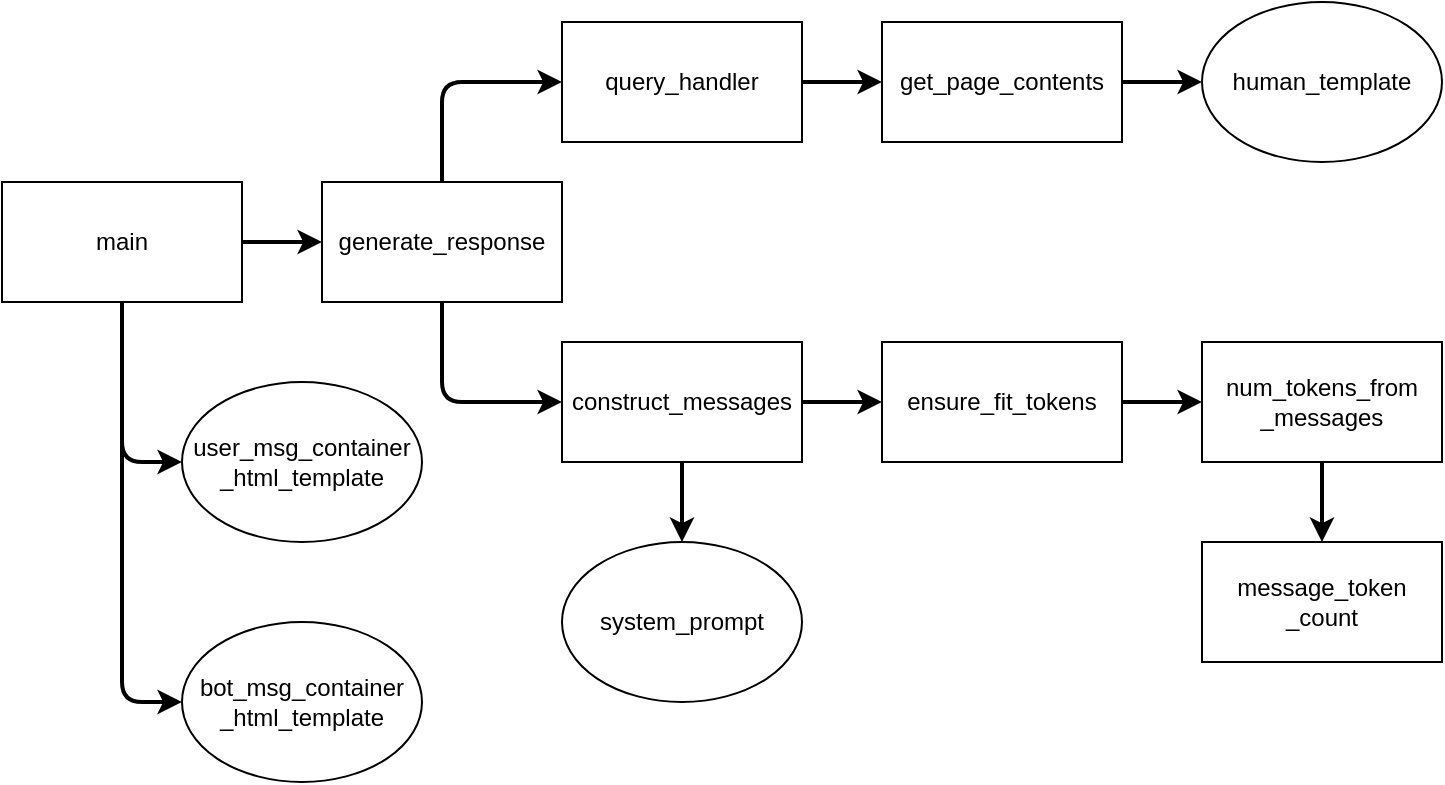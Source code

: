 <mxfile>
    <diagram id="kOA8Pmy_QsCBUqn5ZgrS" name="Page-1">
        <mxGraphModel dx="1130" dy="797" grid="1" gridSize="10" guides="1" tooltips="1" connect="1" arrows="1" fold="1" page="1" pageScale="1" pageWidth="850" pageHeight="1100" background="#ffffff" math="0" shadow="0">
            <root>
                <mxCell id="0"/>
                <mxCell id="1" parent="0"/>
                <mxCell id="30" style="edgeStyle=none;html=1;entryX=0;entryY=0.5;entryDx=0;entryDy=0;strokeColor=#000000;strokeWidth=2;" edge="1" parent="1" source="10" target="19">
                    <mxGeometry relative="1" as="geometry">
                        <Array as="points">
                            <mxPoint x="60" y="350"/>
                        </Array>
                    </mxGeometry>
                </mxCell>
                <mxCell id="31" style="edgeStyle=none;html=1;entryX=0;entryY=0.5;entryDx=0;entryDy=0;strokeColor=#000000;strokeWidth=2;" edge="1" parent="1" source="10" target="18">
                    <mxGeometry relative="1" as="geometry">
                        <Array as="points">
                            <mxPoint x="60" y="230"/>
                        </Array>
                    </mxGeometry>
                </mxCell>
                <mxCell id="32" style="edgeStyle=none;html=1;entryX=0;entryY=0.5;entryDx=0;entryDy=0;strokeColor=#000000;strokeWidth=2;" edge="1" parent="1" source="10" target="11">
                    <mxGeometry relative="1" as="geometry"/>
                </mxCell>
                <mxCell id="10" value="main" style="rounded=0;whiteSpace=wrap;html=1;" vertex="1" parent="1">
                    <mxGeometry y="90" width="120" height="60" as="geometry"/>
                </mxCell>
                <mxCell id="28" style="edgeStyle=none;html=1;entryX=0;entryY=0.5;entryDx=0;entryDy=0;strokeColor=#000000;strokeWidth=2;" edge="1" parent="1" source="11" target="16">
                    <mxGeometry relative="1" as="geometry">
                        <Array as="points">
                            <mxPoint x="220" y="40"/>
                        </Array>
                    </mxGeometry>
                </mxCell>
                <mxCell id="29" style="edgeStyle=none;html=1;entryX=0;entryY=0.5;entryDx=0;entryDy=0;strokeColor=#000000;strokeWidth=2;" edge="1" parent="1" source="11" target="17">
                    <mxGeometry relative="1" as="geometry">
                        <Array as="points">
                            <mxPoint x="220" y="200"/>
                        </Array>
                    </mxGeometry>
                </mxCell>
                <mxCell id="11" value="generate_response" style="rounded=0;whiteSpace=wrap;html=1;" vertex="1" parent="1">
                    <mxGeometry x="160" y="90" width="120" height="60" as="geometry"/>
                </mxCell>
                <mxCell id="33" style="edgeStyle=none;html=1;entryX=0.5;entryY=0;entryDx=0;entryDy=0;strokeColor=#000000;strokeWidth=2;" edge="1" parent="1" source="12" target="14">
                    <mxGeometry relative="1" as="geometry"/>
                </mxCell>
                <mxCell id="12" value="num_tokens_from&lt;br&gt;_messages" style="rounded=0;whiteSpace=wrap;html=1;" vertex="1" parent="1">
                    <mxGeometry x="600" y="170" width="120" height="60" as="geometry"/>
                </mxCell>
                <mxCell id="24" style="edgeStyle=none;html=1;entryX=0;entryY=0.5;entryDx=0;entryDy=0;strokeColor=#000000;strokeWidth=2;" edge="1" parent="1" source="13" target="12">
                    <mxGeometry relative="1" as="geometry"/>
                </mxCell>
                <mxCell id="13" value="ensure_fit_tokens" style="rounded=0;whiteSpace=wrap;html=1;" vertex="1" parent="1">
                    <mxGeometry x="440" y="170" width="120" height="60" as="geometry"/>
                </mxCell>
                <mxCell id="14" value="message_token&lt;br&gt;_count" style="rounded=0;whiteSpace=wrap;html=1;" vertex="1" parent="1">
                    <mxGeometry x="600" y="270" width="120" height="60" as="geometry"/>
                </mxCell>
                <mxCell id="27" style="edgeStyle=none;html=1;entryX=0;entryY=0.5;entryDx=0;entryDy=0;strokeColor=#000000;strokeWidth=2;" edge="1" parent="1" source="15" target="20">
                    <mxGeometry relative="1" as="geometry"/>
                </mxCell>
                <mxCell id="15" value="get_page_contents" style="rounded=0;whiteSpace=wrap;html=1;" vertex="1" parent="1">
                    <mxGeometry x="440" y="10" width="120" height="60" as="geometry"/>
                </mxCell>
                <mxCell id="26" style="edgeStyle=none;html=1;entryX=0;entryY=0.5;entryDx=0;entryDy=0;strokeColor=#000000;strokeWidth=2;" edge="1" parent="1" source="16" target="15">
                    <mxGeometry relative="1" as="geometry"/>
                </mxCell>
                <mxCell id="16" value="query_handler" style="rounded=0;whiteSpace=wrap;html=1;" vertex="1" parent="1">
                    <mxGeometry x="280" y="10" width="120" height="60" as="geometry"/>
                </mxCell>
                <mxCell id="22" style="edgeStyle=none;html=1;strokeColor=#000000;strokeWidth=2;" edge="1" parent="1" source="17" target="21">
                    <mxGeometry relative="1" as="geometry"/>
                </mxCell>
                <mxCell id="23" style="edgeStyle=none;html=1;entryX=0;entryY=0.5;entryDx=0;entryDy=0;strokeColor=#000000;strokeWidth=2;" edge="1" parent="1" source="17" target="13">
                    <mxGeometry relative="1" as="geometry"/>
                </mxCell>
                <mxCell id="17" value="construct_messages" style="rounded=0;whiteSpace=wrap;html=1;" vertex="1" parent="1">
                    <mxGeometry x="280" y="170" width="120" height="60" as="geometry"/>
                </mxCell>
                <mxCell id="18" value="user_msg_container&lt;br&gt;_html_template" style="ellipse;whiteSpace=wrap;html=1;" vertex="1" parent="1">
                    <mxGeometry x="90" y="190" width="120" height="80" as="geometry"/>
                </mxCell>
                <mxCell id="19" value="bot_msg_container&lt;br&gt;_html_template" style="ellipse;whiteSpace=wrap;html=1;" vertex="1" parent="1">
                    <mxGeometry x="90" y="310" width="120" height="80" as="geometry"/>
                </mxCell>
                <mxCell id="20" value="human_template" style="ellipse;whiteSpace=wrap;html=1;" vertex="1" parent="1">
                    <mxGeometry x="600" width="120" height="80" as="geometry"/>
                </mxCell>
                <mxCell id="21" value="system_prompt" style="ellipse;whiteSpace=wrap;html=1;" vertex="1" parent="1">
                    <mxGeometry x="280" y="270" width="120" height="80" as="geometry"/>
                </mxCell>
            </root>
        </mxGraphModel>
    </diagram>
</mxfile>